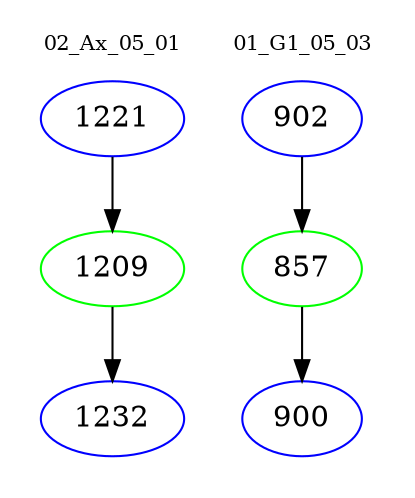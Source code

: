 digraph{
subgraph cluster_0 {
color = white
label = "02_Ax_05_01";
fontsize=10;
T0_1221 [label="1221", color="blue"]
T0_1221 -> T0_1209 [color="black"]
T0_1209 [label="1209", color="green"]
T0_1209 -> T0_1232 [color="black"]
T0_1232 [label="1232", color="blue"]
}
subgraph cluster_1 {
color = white
label = "01_G1_05_03";
fontsize=10;
T1_902 [label="902", color="blue"]
T1_902 -> T1_857 [color="black"]
T1_857 [label="857", color="green"]
T1_857 -> T1_900 [color="black"]
T1_900 [label="900", color="blue"]
}
}
